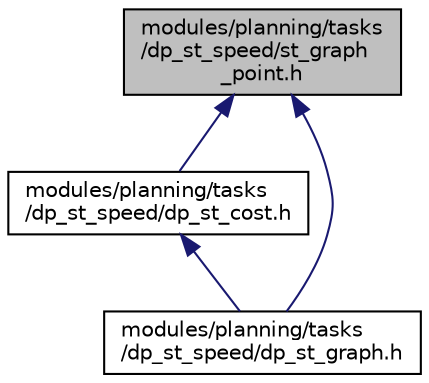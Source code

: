 digraph "modules/planning/tasks/dp_st_speed/st_graph_point.h"
{
  edge [fontname="Helvetica",fontsize="10",labelfontname="Helvetica",labelfontsize="10"];
  node [fontname="Helvetica",fontsize="10",shape=record];
  Node1 [label="modules/planning/tasks\l/dp_st_speed/st_graph\l_point.h",height=0.2,width=0.4,color="black", fillcolor="grey75", style="filled" fontcolor="black"];
  Node1 -> Node2 [dir="back",color="midnightblue",fontsize="10",style="solid",fontname="Helvetica"];
  Node2 [label="modules/planning/tasks\l/dp_st_speed/dp_st_cost.h",height=0.2,width=0.4,color="black", fillcolor="white", style="filled",URL="$dp__st__cost_8h.html"];
  Node2 -> Node3 [dir="back",color="midnightblue",fontsize="10",style="solid",fontname="Helvetica"];
  Node3 [label="modules/planning/tasks\l/dp_st_speed/dp_st_graph.h",height=0.2,width=0.4,color="black", fillcolor="white", style="filled",URL="$dp__st__graph_8h.html"];
  Node1 -> Node3 [dir="back",color="midnightblue",fontsize="10",style="solid",fontname="Helvetica"];
}
